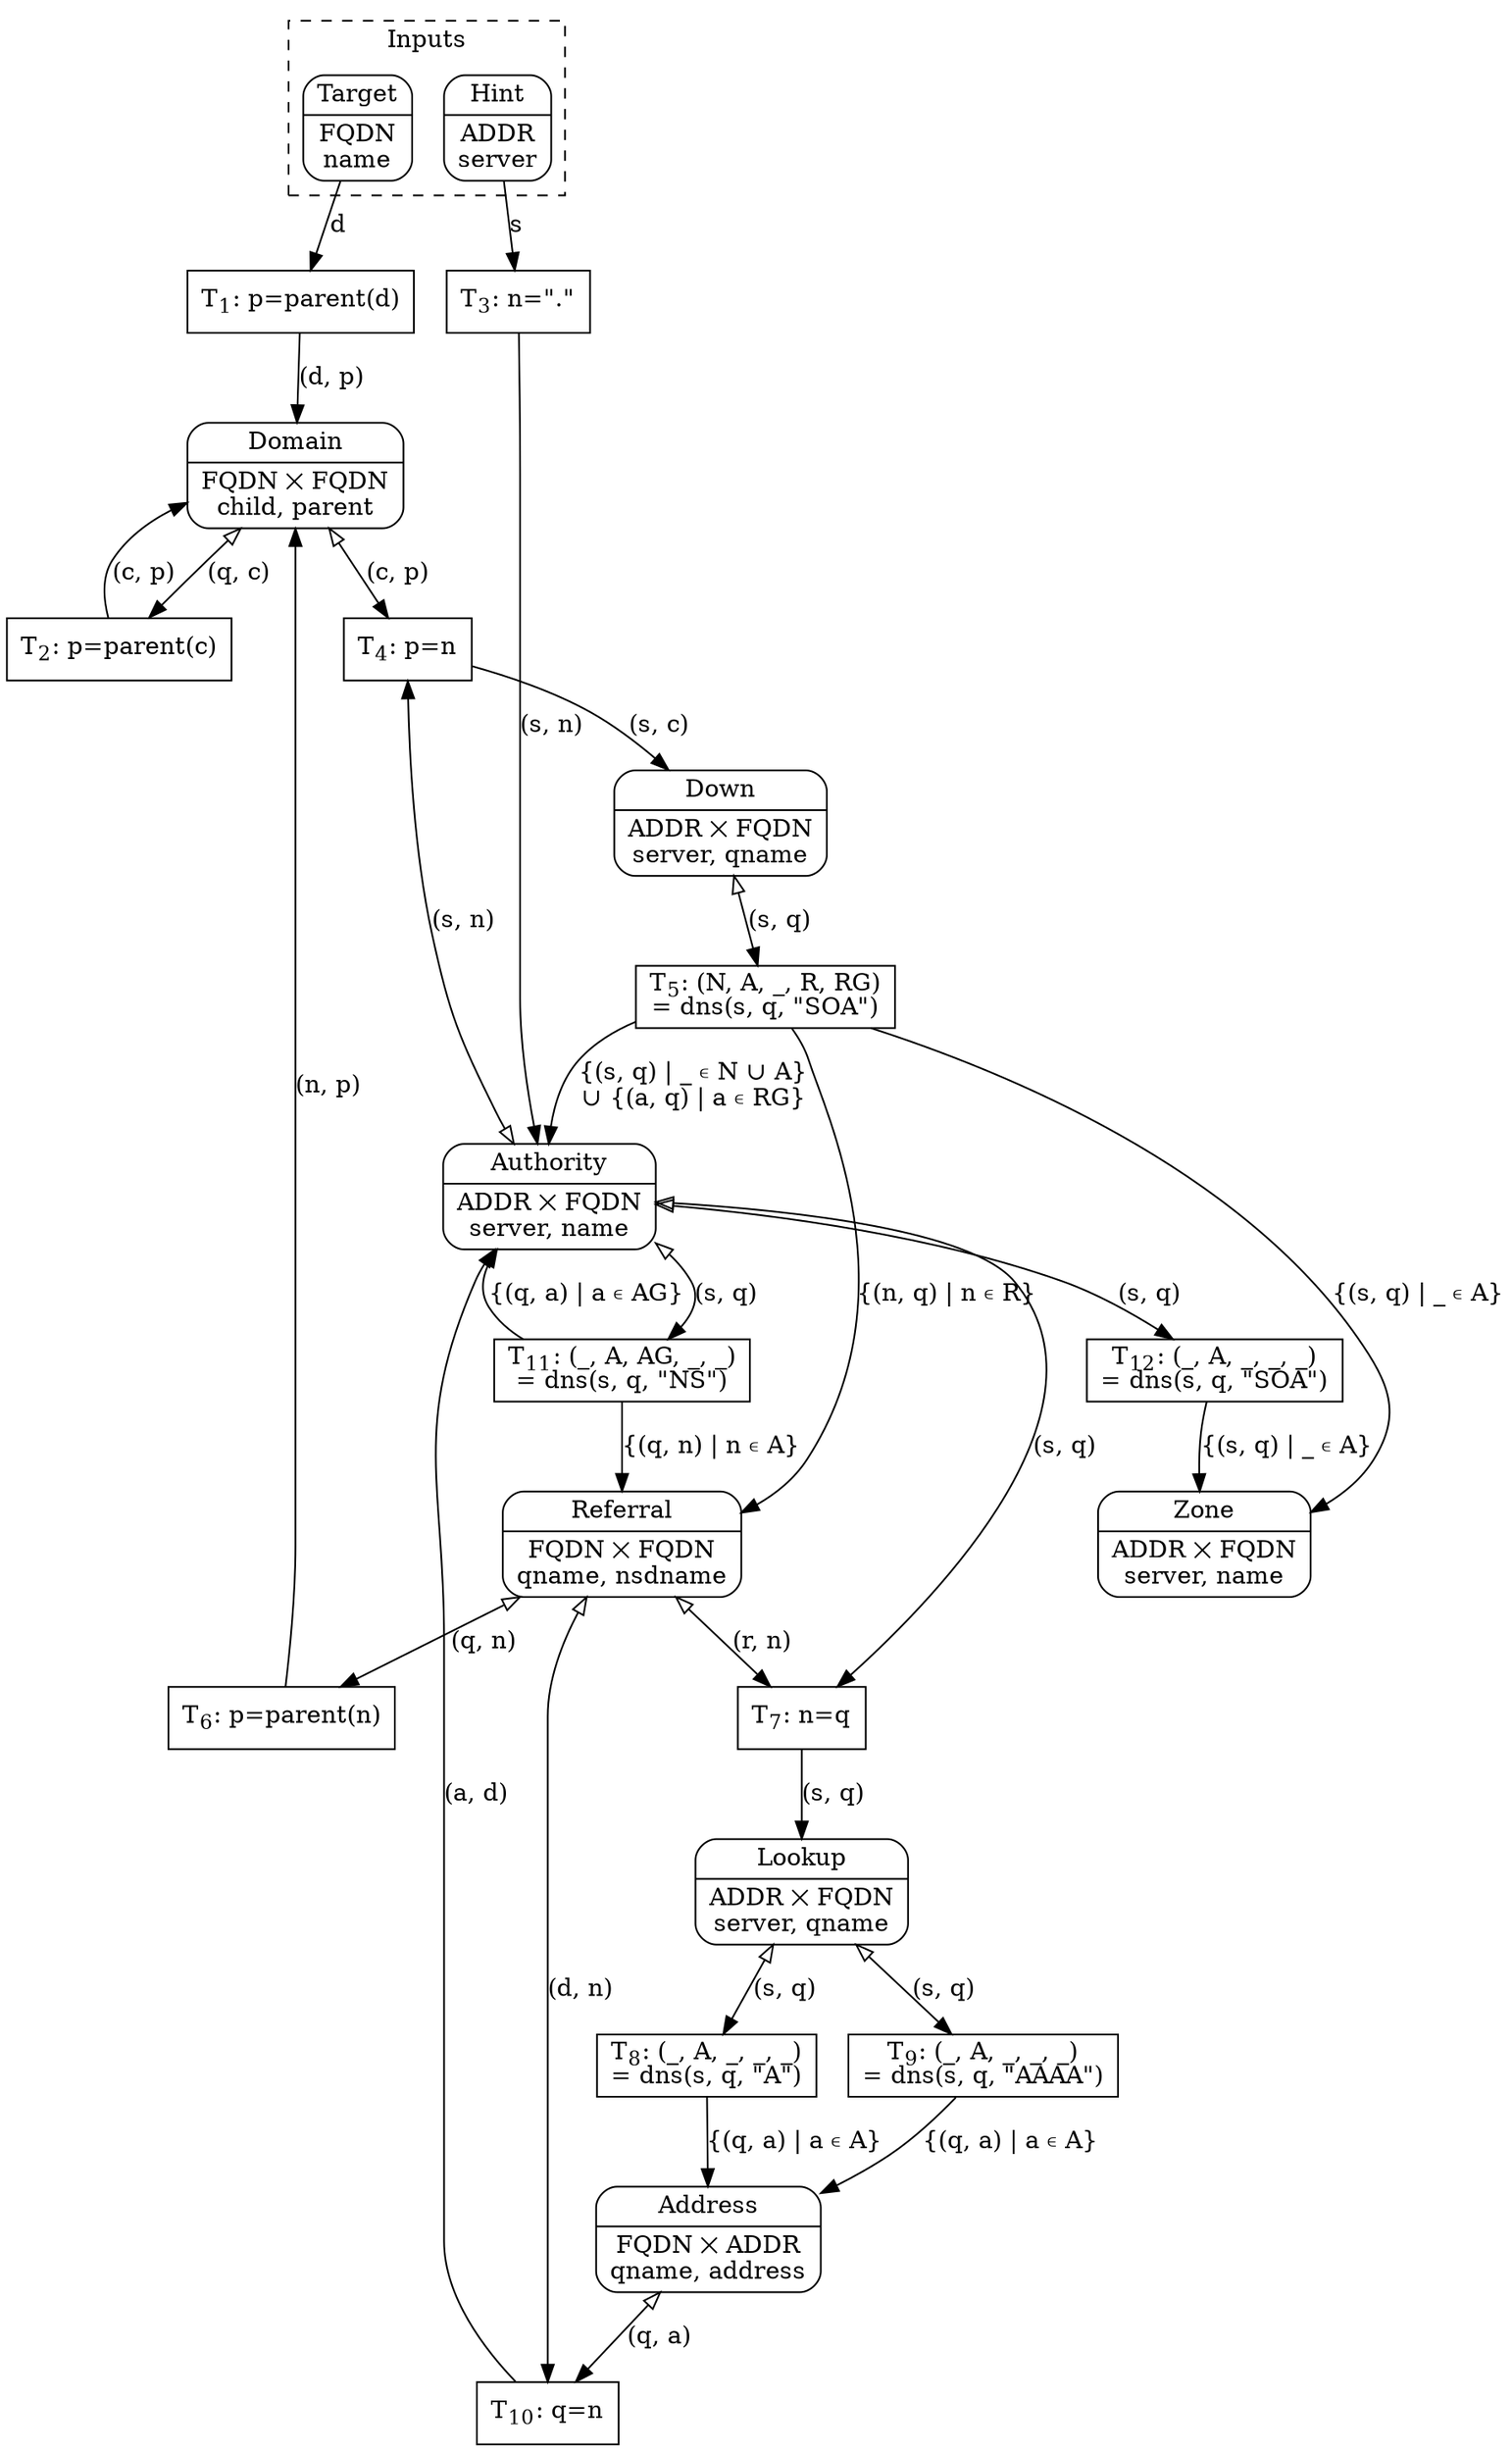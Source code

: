 digraph Algorithm {
    node [shape=Mrecord, style=filled, fillcolor=white]
    edge [arrowtail=empty]

    subgraph cluster_Inputs {
        label="Inputs"
        style="dashed"

        Target [label="{Target|FQDN\nname}"]
        Hint   [label="{Hint|ADDR\nserver}"]
    }

    Domain    [label="{Domain|FQDN ⨉ FQDN\nchild, parent}"]
    Authority [label="{Authority|ADDR ⨉ FQDN\nserver, name}"]
    Down      [label="{Down|ADDR ⨉ FQDN\nserver, qname}"]
    Referral  [label="{Referral|FQDN ⨉ FQDN\nqname, nsdname}"]
    Lookup    [label="{Lookup|ADDR ⨉ FQDN\nserver, qname}"]
    Address   [label="{Address|FQDN ⨉ ADDR\nqname, address}"]
    Zone      [label="{Zone|ADDR ⨉ FQDN\nserver, name}"]

    node [shape=record]

    Target -> T1 [label="d"]
    T1 [label=< T<SUB>1</SUB>: p=parent(d) >]
    T1 -> Domain [label="(d, p)"]

    Hint -> T3 [label="s"]
    T3 [label=< T<SUB>3</SUB>: n="." >]
    T3 -> Authority [label="(s, n)"]

    Domain -> T2 [label="(q, c)", dir=both]
    T2 [label=< T<SUB>2</SUB>: p=parent(c) >]
    T2 -> Domain [label="(c, p)"]

    Domain -> T4 [label="(c, p)", dir=both]
    Authority -> T4 [label="(s, n)", dir=both]
    T4 [label=< T<SUB>4</SUB>: p=n >]
    T4 -> Down [label="(s, c)"]

    Down -> T5 [label="(s, q)", dir=both]
    T5 [label=< T<SUB>5</SUB>: (N, A, _, R, RG)<BR/>= dns(s, q, "SOA") >]
    T5 -> Authority [label="{(s, q) | _ ∊ N ∪ A}\n∪ {(a, q) | a ∊ RG}"]
    T5 -> Referral [label="{(n, q) | n ∊ R}"]
    T5 -> Zone [label="{(s, q) | _ ∊ A}"]

    Referral -> T6 [label="(q, n)", dir=both]
    T6 [label=< T<SUB>6</SUB>: p=parent(n) >]
    T6 -> Domain [label="(n, p)"]

    Referral -> T7 [label="(r, n)", dir=both]
    Authority -> T7 [label="(s, q)", dir=both]
    T7 [label=< T<SUB>7</SUB>: n=q >]
    T7 -> Lookup [label="(s, q)"]

    Lookup -> T8 [label="(s, q)", dir=both]
    T8 [label=< T<SUB>8</SUB>: (_, A, _, _, _)<BR/>= dns(s, q, "A") >]
    T8 -> Address [label="{(q, a) | a ∊ A}"]

    Lookup -> T9 [label="(s, q)", dir=both]
    T9 [label=< T<SUB>9</SUB>: (_, A, _, _, _)<BR/>= dns(s, q, "AAAA") >]
    T9 -> Address [label="{(q, a) | a ∊ A}"]

    Address -> T10 [label="(q, a)", dir=both]
    Referral -> T10 [label="(d, n)", dir=both]
    T10 [label=< T<SUB>10</SUB>: q=n >]
    T10 -> Authority [label="(a, d)"]

    Authority -> T11 [label="(s, q)", dir=both]
    T11 [label=< T<SUB>11</SUB>: (_, A, AG, _, _)<BR/>= dns(s, q, "NS") >]
    T11 -> Referral [label="{(q, n) | n ∊ A}"]
    T11 -> Authority [label="{(q, a) | a ∊ AG}"]

    Authority -> T12 [label="(s, q)", dir=both]
    T12 [label=< T<SUB>12</SUB>: (_, A, _, _, _)<BR/>= dns(s, q, "SOA") >]
    T12 -> Zone [label="{(s, q) | _ ∊ A}"]
} 
